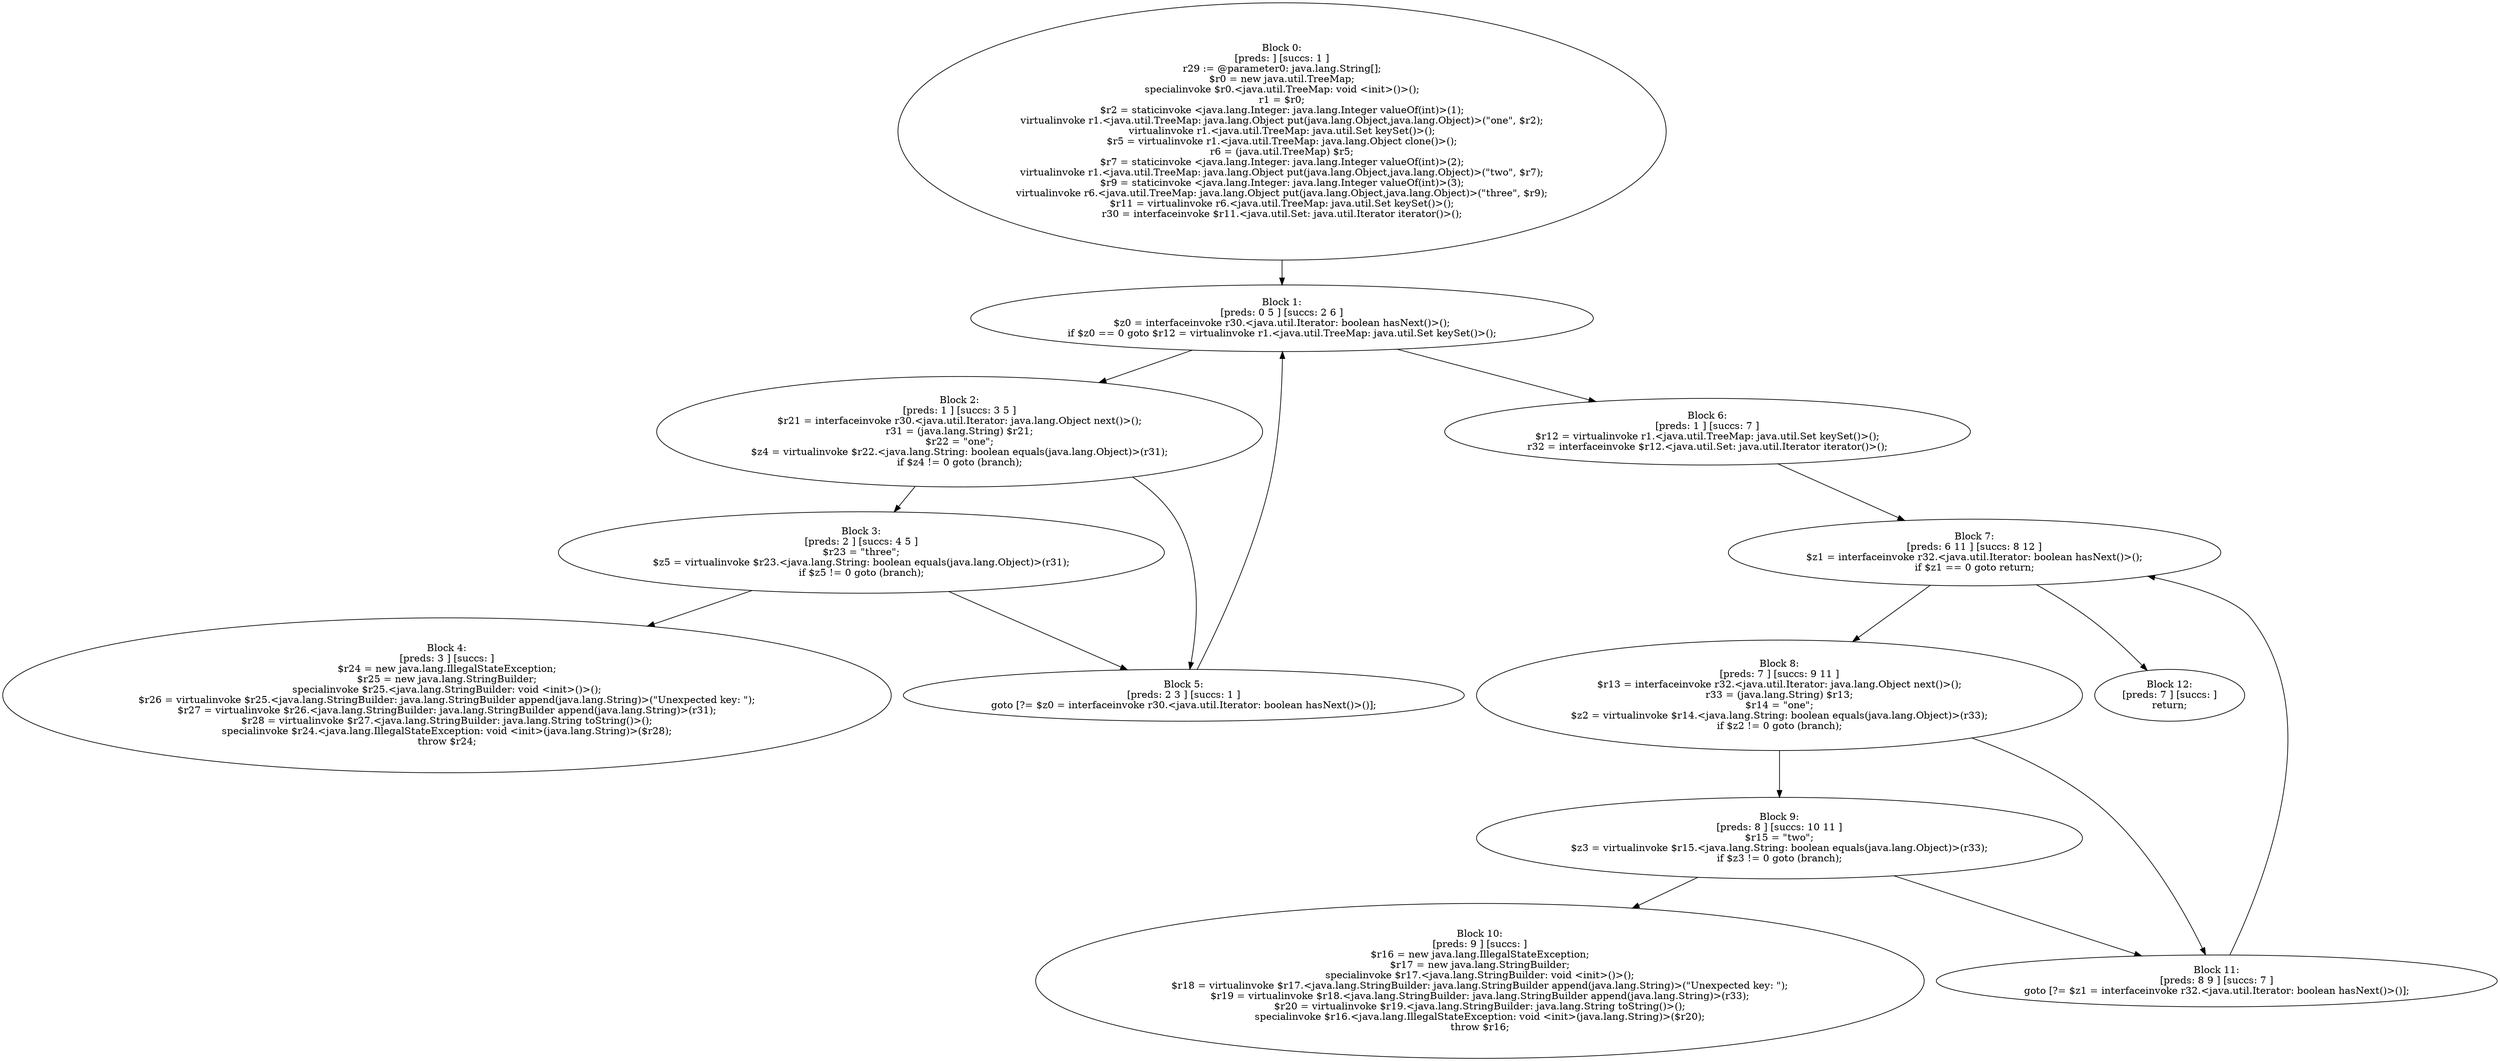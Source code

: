 digraph "unitGraph" {
    "Block 0:
[preds: ] [succs: 1 ]
r29 := @parameter0: java.lang.String[];
$r0 = new java.util.TreeMap;
specialinvoke $r0.<java.util.TreeMap: void <init>()>();
r1 = $r0;
$r2 = staticinvoke <java.lang.Integer: java.lang.Integer valueOf(int)>(1);
virtualinvoke r1.<java.util.TreeMap: java.lang.Object put(java.lang.Object,java.lang.Object)>(\"one\", $r2);
virtualinvoke r1.<java.util.TreeMap: java.util.Set keySet()>();
$r5 = virtualinvoke r1.<java.util.TreeMap: java.lang.Object clone()>();
r6 = (java.util.TreeMap) $r5;
$r7 = staticinvoke <java.lang.Integer: java.lang.Integer valueOf(int)>(2);
virtualinvoke r1.<java.util.TreeMap: java.lang.Object put(java.lang.Object,java.lang.Object)>(\"two\", $r7);
$r9 = staticinvoke <java.lang.Integer: java.lang.Integer valueOf(int)>(3);
virtualinvoke r6.<java.util.TreeMap: java.lang.Object put(java.lang.Object,java.lang.Object)>(\"three\", $r9);
$r11 = virtualinvoke r6.<java.util.TreeMap: java.util.Set keySet()>();
r30 = interfaceinvoke $r11.<java.util.Set: java.util.Iterator iterator()>();
"
    "Block 1:
[preds: 0 5 ] [succs: 2 6 ]
$z0 = interfaceinvoke r30.<java.util.Iterator: boolean hasNext()>();
if $z0 == 0 goto $r12 = virtualinvoke r1.<java.util.TreeMap: java.util.Set keySet()>();
"
    "Block 2:
[preds: 1 ] [succs: 3 5 ]
$r21 = interfaceinvoke r30.<java.util.Iterator: java.lang.Object next()>();
r31 = (java.lang.String) $r21;
$r22 = \"one\";
$z4 = virtualinvoke $r22.<java.lang.String: boolean equals(java.lang.Object)>(r31);
if $z4 != 0 goto (branch);
"
    "Block 3:
[preds: 2 ] [succs: 4 5 ]
$r23 = \"three\";
$z5 = virtualinvoke $r23.<java.lang.String: boolean equals(java.lang.Object)>(r31);
if $z5 != 0 goto (branch);
"
    "Block 4:
[preds: 3 ] [succs: ]
$r24 = new java.lang.IllegalStateException;
$r25 = new java.lang.StringBuilder;
specialinvoke $r25.<java.lang.StringBuilder: void <init>()>();
$r26 = virtualinvoke $r25.<java.lang.StringBuilder: java.lang.StringBuilder append(java.lang.String)>(\"Unexpected key: \");
$r27 = virtualinvoke $r26.<java.lang.StringBuilder: java.lang.StringBuilder append(java.lang.String)>(r31);
$r28 = virtualinvoke $r27.<java.lang.StringBuilder: java.lang.String toString()>();
specialinvoke $r24.<java.lang.IllegalStateException: void <init>(java.lang.String)>($r28);
throw $r24;
"
    "Block 5:
[preds: 2 3 ] [succs: 1 ]
goto [?= $z0 = interfaceinvoke r30.<java.util.Iterator: boolean hasNext()>()];
"
    "Block 6:
[preds: 1 ] [succs: 7 ]
$r12 = virtualinvoke r1.<java.util.TreeMap: java.util.Set keySet()>();
r32 = interfaceinvoke $r12.<java.util.Set: java.util.Iterator iterator()>();
"
    "Block 7:
[preds: 6 11 ] [succs: 8 12 ]
$z1 = interfaceinvoke r32.<java.util.Iterator: boolean hasNext()>();
if $z1 == 0 goto return;
"
    "Block 8:
[preds: 7 ] [succs: 9 11 ]
$r13 = interfaceinvoke r32.<java.util.Iterator: java.lang.Object next()>();
r33 = (java.lang.String) $r13;
$r14 = \"one\";
$z2 = virtualinvoke $r14.<java.lang.String: boolean equals(java.lang.Object)>(r33);
if $z2 != 0 goto (branch);
"
    "Block 9:
[preds: 8 ] [succs: 10 11 ]
$r15 = \"two\";
$z3 = virtualinvoke $r15.<java.lang.String: boolean equals(java.lang.Object)>(r33);
if $z3 != 0 goto (branch);
"
    "Block 10:
[preds: 9 ] [succs: ]
$r16 = new java.lang.IllegalStateException;
$r17 = new java.lang.StringBuilder;
specialinvoke $r17.<java.lang.StringBuilder: void <init>()>();
$r18 = virtualinvoke $r17.<java.lang.StringBuilder: java.lang.StringBuilder append(java.lang.String)>(\"Unexpected key: \");
$r19 = virtualinvoke $r18.<java.lang.StringBuilder: java.lang.StringBuilder append(java.lang.String)>(r33);
$r20 = virtualinvoke $r19.<java.lang.StringBuilder: java.lang.String toString()>();
specialinvoke $r16.<java.lang.IllegalStateException: void <init>(java.lang.String)>($r20);
throw $r16;
"
    "Block 11:
[preds: 8 9 ] [succs: 7 ]
goto [?= $z1 = interfaceinvoke r32.<java.util.Iterator: boolean hasNext()>()];
"
    "Block 12:
[preds: 7 ] [succs: ]
return;
"
    "Block 0:
[preds: ] [succs: 1 ]
r29 := @parameter0: java.lang.String[];
$r0 = new java.util.TreeMap;
specialinvoke $r0.<java.util.TreeMap: void <init>()>();
r1 = $r0;
$r2 = staticinvoke <java.lang.Integer: java.lang.Integer valueOf(int)>(1);
virtualinvoke r1.<java.util.TreeMap: java.lang.Object put(java.lang.Object,java.lang.Object)>(\"one\", $r2);
virtualinvoke r1.<java.util.TreeMap: java.util.Set keySet()>();
$r5 = virtualinvoke r1.<java.util.TreeMap: java.lang.Object clone()>();
r6 = (java.util.TreeMap) $r5;
$r7 = staticinvoke <java.lang.Integer: java.lang.Integer valueOf(int)>(2);
virtualinvoke r1.<java.util.TreeMap: java.lang.Object put(java.lang.Object,java.lang.Object)>(\"two\", $r7);
$r9 = staticinvoke <java.lang.Integer: java.lang.Integer valueOf(int)>(3);
virtualinvoke r6.<java.util.TreeMap: java.lang.Object put(java.lang.Object,java.lang.Object)>(\"three\", $r9);
$r11 = virtualinvoke r6.<java.util.TreeMap: java.util.Set keySet()>();
r30 = interfaceinvoke $r11.<java.util.Set: java.util.Iterator iterator()>();
"->"Block 1:
[preds: 0 5 ] [succs: 2 6 ]
$z0 = interfaceinvoke r30.<java.util.Iterator: boolean hasNext()>();
if $z0 == 0 goto $r12 = virtualinvoke r1.<java.util.TreeMap: java.util.Set keySet()>();
";
    "Block 1:
[preds: 0 5 ] [succs: 2 6 ]
$z0 = interfaceinvoke r30.<java.util.Iterator: boolean hasNext()>();
if $z0 == 0 goto $r12 = virtualinvoke r1.<java.util.TreeMap: java.util.Set keySet()>();
"->"Block 2:
[preds: 1 ] [succs: 3 5 ]
$r21 = interfaceinvoke r30.<java.util.Iterator: java.lang.Object next()>();
r31 = (java.lang.String) $r21;
$r22 = \"one\";
$z4 = virtualinvoke $r22.<java.lang.String: boolean equals(java.lang.Object)>(r31);
if $z4 != 0 goto (branch);
";
    "Block 1:
[preds: 0 5 ] [succs: 2 6 ]
$z0 = interfaceinvoke r30.<java.util.Iterator: boolean hasNext()>();
if $z0 == 0 goto $r12 = virtualinvoke r1.<java.util.TreeMap: java.util.Set keySet()>();
"->"Block 6:
[preds: 1 ] [succs: 7 ]
$r12 = virtualinvoke r1.<java.util.TreeMap: java.util.Set keySet()>();
r32 = interfaceinvoke $r12.<java.util.Set: java.util.Iterator iterator()>();
";
    "Block 2:
[preds: 1 ] [succs: 3 5 ]
$r21 = interfaceinvoke r30.<java.util.Iterator: java.lang.Object next()>();
r31 = (java.lang.String) $r21;
$r22 = \"one\";
$z4 = virtualinvoke $r22.<java.lang.String: boolean equals(java.lang.Object)>(r31);
if $z4 != 0 goto (branch);
"->"Block 3:
[preds: 2 ] [succs: 4 5 ]
$r23 = \"three\";
$z5 = virtualinvoke $r23.<java.lang.String: boolean equals(java.lang.Object)>(r31);
if $z5 != 0 goto (branch);
";
    "Block 2:
[preds: 1 ] [succs: 3 5 ]
$r21 = interfaceinvoke r30.<java.util.Iterator: java.lang.Object next()>();
r31 = (java.lang.String) $r21;
$r22 = \"one\";
$z4 = virtualinvoke $r22.<java.lang.String: boolean equals(java.lang.Object)>(r31);
if $z4 != 0 goto (branch);
"->"Block 5:
[preds: 2 3 ] [succs: 1 ]
goto [?= $z0 = interfaceinvoke r30.<java.util.Iterator: boolean hasNext()>()];
";
    "Block 3:
[preds: 2 ] [succs: 4 5 ]
$r23 = \"three\";
$z5 = virtualinvoke $r23.<java.lang.String: boolean equals(java.lang.Object)>(r31);
if $z5 != 0 goto (branch);
"->"Block 4:
[preds: 3 ] [succs: ]
$r24 = new java.lang.IllegalStateException;
$r25 = new java.lang.StringBuilder;
specialinvoke $r25.<java.lang.StringBuilder: void <init>()>();
$r26 = virtualinvoke $r25.<java.lang.StringBuilder: java.lang.StringBuilder append(java.lang.String)>(\"Unexpected key: \");
$r27 = virtualinvoke $r26.<java.lang.StringBuilder: java.lang.StringBuilder append(java.lang.String)>(r31);
$r28 = virtualinvoke $r27.<java.lang.StringBuilder: java.lang.String toString()>();
specialinvoke $r24.<java.lang.IllegalStateException: void <init>(java.lang.String)>($r28);
throw $r24;
";
    "Block 3:
[preds: 2 ] [succs: 4 5 ]
$r23 = \"three\";
$z5 = virtualinvoke $r23.<java.lang.String: boolean equals(java.lang.Object)>(r31);
if $z5 != 0 goto (branch);
"->"Block 5:
[preds: 2 3 ] [succs: 1 ]
goto [?= $z0 = interfaceinvoke r30.<java.util.Iterator: boolean hasNext()>()];
";
    "Block 5:
[preds: 2 3 ] [succs: 1 ]
goto [?= $z0 = interfaceinvoke r30.<java.util.Iterator: boolean hasNext()>()];
"->"Block 1:
[preds: 0 5 ] [succs: 2 6 ]
$z0 = interfaceinvoke r30.<java.util.Iterator: boolean hasNext()>();
if $z0 == 0 goto $r12 = virtualinvoke r1.<java.util.TreeMap: java.util.Set keySet()>();
";
    "Block 6:
[preds: 1 ] [succs: 7 ]
$r12 = virtualinvoke r1.<java.util.TreeMap: java.util.Set keySet()>();
r32 = interfaceinvoke $r12.<java.util.Set: java.util.Iterator iterator()>();
"->"Block 7:
[preds: 6 11 ] [succs: 8 12 ]
$z1 = interfaceinvoke r32.<java.util.Iterator: boolean hasNext()>();
if $z1 == 0 goto return;
";
    "Block 7:
[preds: 6 11 ] [succs: 8 12 ]
$z1 = interfaceinvoke r32.<java.util.Iterator: boolean hasNext()>();
if $z1 == 0 goto return;
"->"Block 8:
[preds: 7 ] [succs: 9 11 ]
$r13 = interfaceinvoke r32.<java.util.Iterator: java.lang.Object next()>();
r33 = (java.lang.String) $r13;
$r14 = \"one\";
$z2 = virtualinvoke $r14.<java.lang.String: boolean equals(java.lang.Object)>(r33);
if $z2 != 0 goto (branch);
";
    "Block 7:
[preds: 6 11 ] [succs: 8 12 ]
$z1 = interfaceinvoke r32.<java.util.Iterator: boolean hasNext()>();
if $z1 == 0 goto return;
"->"Block 12:
[preds: 7 ] [succs: ]
return;
";
    "Block 8:
[preds: 7 ] [succs: 9 11 ]
$r13 = interfaceinvoke r32.<java.util.Iterator: java.lang.Object next()>();
r33 = (java.lang.String) $r13;
$r14 = \"one\";
$z2 = virtualinvoke $r14.<java.lang.String: boolean equals(java.lang.Object)>(r33);
if $z2 != 0 goto (branch);
"->"Block 9:
[preds: 8 ] [succs: 10 11 ]
$r15 = \"two\";
$z3 = virtualinvoke $r15.<java.lang.String: boolean equals(java.lang.Object)>(r33);
if $z3 != 0 goto (branch);
";
    "Block 8:
[preds: 7 ] [succs: 9 11 ]
$r13 = interfaceinvoke r32.<java.util.Iterator: java.lang.Object next()>();
r33 = (java.lang.String) $r13;
$r14 = \"one\";
$z2 = virtualinvoke $r14.<java.lang.String: boolean equals(java.lang.Object)>(r33);
if $z2 != 0 goto (branch);
"->"Block 11:
[preds: 8 9 ] [succs: 7 ]
goto [?= $z1 = interfaceinvoke r32.<java.util.Iterator: boolean hasNext()>()];
";
    "Block 9:
[preds: 8 ] [succs: 10 11 ]
$r15 = \"two\";
$z3 = virtualinvoke $r15.<java.lang.String: boolean equals(java.lang.Object)>(r33);
if $z3 != 0 goto (branch);
"->"Block 10:
[preds: 9 ] [succs: ]
$r16 = new java.lang.IllegalStateException;
$r17 = new java.lang.StringBuilder;
specialinvoke $r17.<java.lang.StringBuilder: void <init>()>();
$r18 = virtualinvoke $r17.<java.lang.StringBuilder: java.lang.StringBuilder append(java.lang.String)>(\"Unexpected key: \");
$r19 = virtualinvoke $r18.<java.lang.StringBuilder: java.lang.StringBuilder append(java.lang.String)>(r33);
$r20 = virtualinvoke $r19.<java.lang.StringBuilder: java.lang.String toString()>();
specialinvoke $r16.<java.lang.IllegalStateException: void <init>(java.lang.String)>($r20);
throw $r16;
";
    "Block 9:
[preds: 8 ] [succs: 10 11 ]
$r15 = \"two\";
$z3 = virtualinvoke $r15.<java.lang.String: boolean equals(java.lang.Object)>(r33);
if $z3 != 0 goto (branch);
"->"Block 11:
[preds: 8 9 ] [succs: 7 ]
goto [?= $z1 = interfaceinvoke r32.<java.util.Iterator: boolean hasNext()>()];
";
    "Block 11:
[preds: 8 9 ] [succs: 7 ]
goto [?= $z1 = interfaceinvoke r32.<java.util.Iterator: boolean hasNext()>()];
"->"Block 7:
[preds: 6 11 ] [succs: 8 12 ]
$z1 = interfaceinvoke r32.<java.util.Iterator: boolean hasNext()>();
if $z1 == 0 goto return;
";
}
